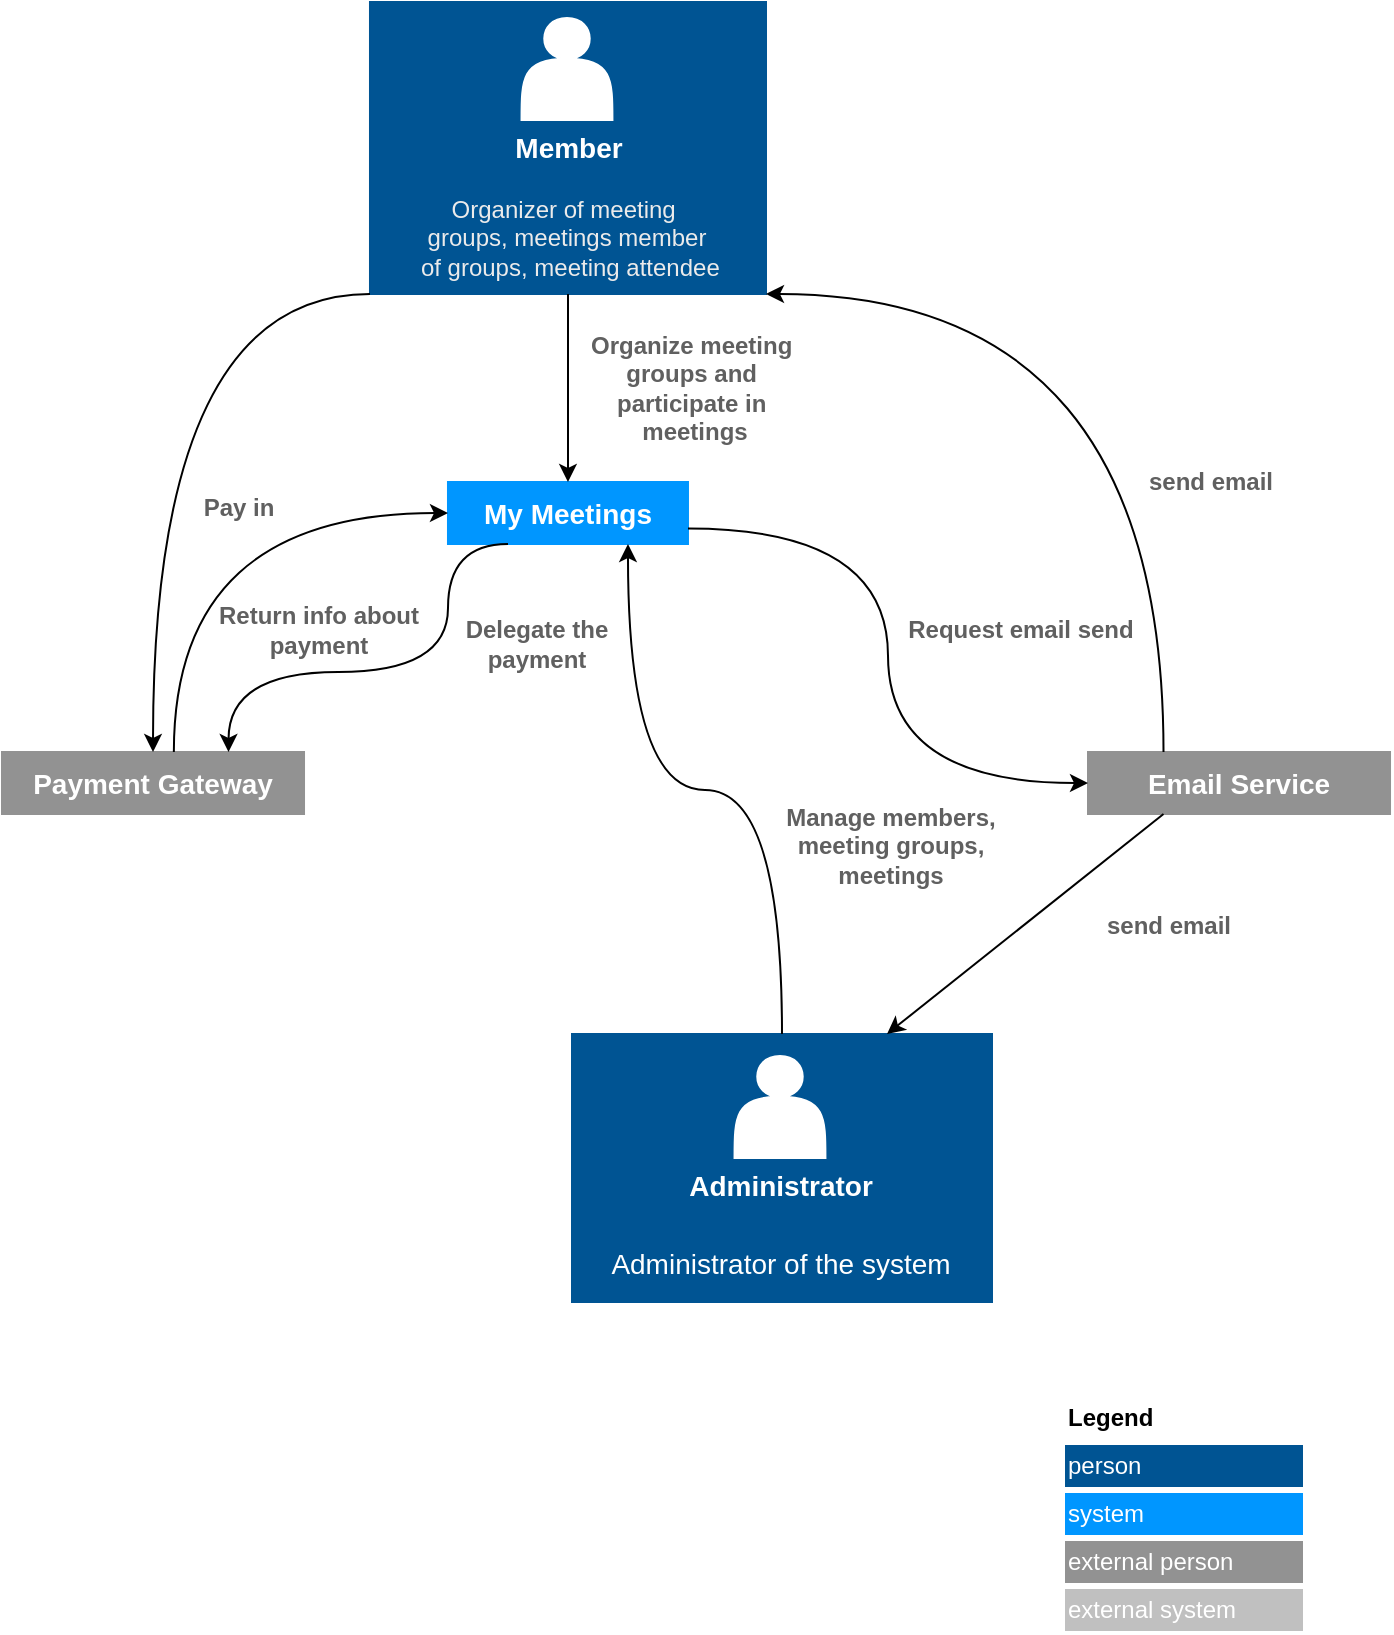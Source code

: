 <mxfile version="28.2.3">
  <diagram name="Trang-1" id="YthBgYOnbqRF2MqmvJ9D">
    <mxGraphModel dx="1351" dy="1731" grid="0" gridSize="10" guides="1" tooltips="1" connect="1" arrows="1" fold="1" page="0" pageScale="1" pageWidth="827" pageHeight="1169" math="0" shadow="0">
      <root>
        <mxCell id="0" />
        <mxCell id="1" parent="0" />
        <mxCell id="lagsqbO43xkKmdAP9FLH-4" value="" style="rounded=0;whiteSpace=wrap;html=1;strokeColor=light-dark(#005493, #ededed);fillColor=light-dark(#005493, #ededed);" vertex="1" parent="1">
          <mxGeometry x="306.99" y="-578" width="198.01" height="146" as="geometry" />
        </mxCell>
        <mxCell id="lagsqbO43xkKmdAP9FLH-5" value="" style="shape=actor;whiteSpace=wrap;html=1;strokeColor=light-dark(#ffffff, #ededed);fillColor=default;fontColor=#333333;gradientColor=none;recursiveResize=1;expand=1;" vertex="1" parent="1">
          <mxGeometry x="382.77" y="-570" width="45.45" height="51" as="geometry" />
        </mxCell>
        <mxCell id="lagsqbO43xkKmdAP9FLH-6" value="&lt;font style=&quot;font-size: 14px; color: light-dark(rgb(255, 255, 255), rgb(237, 237, 237));&quot;&gt;&lt;b&gt;Member&lt;/b&gt;&lt;/font&gt;" style="text;html=1;align=center;verticalAlign=middle;resizable=0;points=[];autosize=1;strokeColor=none;fillColor=none;" vertex="1" parent="1">
          <mxGeometry x="369.99" y="-519" width="72" height="28" as="geometry" />
        </mxCell>
        <mxCell id="lagsqbO43xkKmdAP9FLH-7" value="&lt;span style=&quot;color: light-dark(rgb(235, 235, 235), rgb(237, 237, 237));&quot;&gt;&lt;font&gt;Organizer of meeting&amp;nbsp;&lt;/font&gt;&lt;/span&gt;&lt;div&gt;&lt;span style=&quot;color: light-dark(rgb(235, 235, 235), rgb(237, 237, 237));&quot;&gt;&lt;font&gt;groups, meetings member&lt;/font&gt;&lt;/span&gt;&lt;/div&gt;&lt;div&gt;&lt;span style=&quot;color: light-dark(rgb(235, 235, 235), rgb(237, 237, 237));&quot;&gt;&lt;font&gt;&amp;nbsp;of groups, meeting attendee&lt;/font&gt;&lt;/span&gt;&lt;/div&gt;" style="text;html=1;align=center;verticalAlign=middle;resizable=0;points=[];autosize=1;strokeColor=none;fillColor=none;" vertex="1" parent="1">
          <mxGeometry x="319.99" y="-487" width="171" height="54" as="geometry" />
        </mxCell>
        <mxCell id="lagsqbO43xkKmdAP9FLH-8" value="&lt;font style=&quot;font-size: 14px;&quot;&gt;&lt;b style=&quot;color: light-dark(rgb(255, 255, 255), rgb(237, 237, 237));&quot;&gt;My Meetings&lt;/b&gt;&lt;/font&gt;" style="rounded=0;whiteSpace=wrap;html=1;strokeColor=light-dark(#0096ff, #ededed);fillColor=light-dark(#0096ff, #ededed);" vertex="1" parent="1">
          <mxGeometry x="345.99" y="-338" width="120" height="31" as="geometry" />
        </mxCell>
        <mxCell id="lagsqbO43xkKmdAP9FLH-10" value="&lt;font style=&quot;font-size: 14px;&quot;&gt;&lt;b style=&quot;color: light-dark(rgb(255, 255, 255), rgb(237, 237, 237));&quot;&gt;Payment Gateway&lt;/b&gt;&lt;/font&gt;" style="rounded=0;whiteSpace=wrap;html=1;strokeColor=light-dark(#929292, #ededed);fillColor=light-dark(#929292, #ededed);" vertex="1" parent="1">
          <mxGeometry x="123.0" y="-203" width="151.01" height="31" as="geometry" />
        </mxCell>
        <mxCell id="lagsqbO43xkKmdAP9FLH-11" value="&lt;font style=&quot;font-size: 14px;&quot;&gt;&lt;b style=&quot;color: light-dark(rgb(255, 255, 255), rgb(237, 237, 237));&quot;&gt;Email Service&lt;/b&gt;&lt;/font&gt;" style="rounded=0;whiteSpace=wrap;html=1;strokeColor=light-dark(#929292, #ededed);fillColor=light-dark(#929292, #ededed);" vertex="1" parent="1">
          <mxGeometry x="666" y="-203" width="151.01" height="31" as="geometry" />
        </mxCell>
        <mxCell id="lagsqbO43xkKmdAP9FLH-12" value="" style="endArrow=classic;html=1;rounded=0;exitX=0.5;exitY=1;exitDx=0;exitDy=0;entryX=0.5;entryY=0;entryDx=0;entryDy=0;" edge="1" parent="1" source="lagsqbO43xkKmdAP9FLH-4" target="lagsqbO43xkKmdAP9FLH-8">
          <mxGeometry width="50" height="50" relative="1" as="geometry">
            <mxPoint x="378" y="-289" as="sourcePoint" />
            <mxPoint x="428" y="-339" as="targetPoint" />
          </mxGeometry>
        </mxCell>
        <mxCell id="lagsqbO43xkKmdAP9FLH-13" value="" style="endArrow=classic;html=1;rounded=0;exitX=0;exitY=1;exitDx=0;exitDy=0;entryX=0.5;entryY=0;entryDx=0;entryDy=0;edgeStyle=orthogonalEdgeStyle;curved=1;" edge="1" parent="1" source="lagsqbO43xkKmdAP9FLH-4" target="lagsqbO43xkKmdAP9FLH-10">
          <mxGeometry width="50" height="50" relative="1" as="geometry">
            <mxPoint x="378" y="-289" as="sourcePoint" />
            <mxPoint x="428" y="-339" as="targetPoint" />
            <Array as="points">
              <mxPoint x="199" y="-432" />
            </Array>
          </mxGeometry>
        </mxCell>
        <mxCell id="lagsqbO43xkKmdAP9FLH-14" value="" style="endArrow=classic;html=1;rounded=0;exitX=0.569;exitY=0;exitDx=0;exitDy=0;entryX=0;entryY=0.5;entryDx=0;entryDy=0;edgeStyle=orthogonalEdgeStyle;curved=1;exitPerimeter=0;" edge="1" parent="1" source="lagsqbO43xkKmdAP9FLH-10" target="lagsqbO43xkKmdAP9FLH-8">
          <mxGeometry width="50" height="50" relative="1" as="geometry">
            <mxPoint x="378" y="-289" as="sourcePoint" />
            <mxPoint x="428" y="-339" as="targetPoint" />
            <Array as="points">
              <mxPoint x="209" y="-322" />
            </Array>
          </mxGeometry>
        </mxCell>
        <mxCell id="lagsqbO43xkKmdAP9FLH-15" value="" style="endArrow=classic;html=1;rounded=0;exitX=0.25;exitY=1;exitDx=0;exitDy=0;entryX=0.75;entryY=0;entryDx=0;entryDy=0;edgeStyle=orthogonalEdgeStyle;curved=1;" edge="1" parent="1" source="lagsqbO43xkKmdAP9FLH-8" target="lagsqbO43xkKmdAP9FLH-10">
          <mxGeometry width="50" height="50" relative="1" as="geometry">
            <mxPoint x="219" y="-217" as="sourcePoint" />
            <mxPoint x="356" y="-312" as="targetPoint" />
            <Array as="points">
              <mxPoint x="346" y="-307" />
              <mxPoint x="346" y="-243" />
              <mxPoint x="236" y="-243" />
            </Array>
          </mxGeometry>
        </mxCell>
        <mxCell id="lagsqbO43xkKmdAP9FLH-16" value="" style="rounded=0;whiteSpace=wrap;html=1;strokeColor=light-dark(#005493, #ededed);fillColor=light-dark(#005493, #ededed);" vertex="1" parent="1">
          <mxGeometry x="408" y="-62" width="210" height="134" as="geometry" />
        </mxCell>
        <mxCell id="lagsqbO43xkKmdAP9FLH-17" value="" style="shape=actor;whiteSpace=wrap;html=1;strokeColor=light-dark(#ffffff, #ededed);fillColor=default;fontColor=#333333;gradientColor=none;recursiveResize=1;expand=1;" vertex="1" parent="1">
          <mxGeometry x="489.27" y="-51" width="45.45" height="51" as="geometry" />
        </mxCell>
        <mxCell id="lagsqbO43xkKmdAP9FLH-18" value="&lt;font style=&quot;font-size: 14px; color: light-dark(rgb(255, 255, 255), rgb(237, 237, 237));&quot;&gt;&lt;b&gt;Administrator&lt;/b&gt;&lt;/font&gt;" style="text;html=1;align=center;verticalAlign=middle;resizable=0;points=[];autosize=1;strokeColor=none;fillColor=none;" vertex="1" parent="1">
          <mxGeometry x="456.99" width="110" height="28" as="geometry" />
        </mxCell>
        <mxCell id="lagsqbO43xkKmdAP9FLH-19" value="&lt;font style=&quot;font-size: 14px; color: rgb(255, 255, 255);&quot;&gt;Administrator of the system&lt;/font&gt;" style="text;html=1;align=center;verticalAlign=middle;resizable=0;points=[];autosize=1;strokeColor=none;fillColor=none;" vertex="1" parent="1">
          <mxGeometry x="417.99" y="39" width="188" height="28" as="geometry" />
        </mxCell>
        <mxCell id="lagsqbO43xkKmdAP9FLH-20" value="" style="endArrow=classic;html=1;rounded=0;exitX=0.5;exitY=0;exitDx=0;exitDy=0;entryX=0.75;entryY=1;entryDx=0;entryDy=0;edgeStyle=orthogonalEdgeStyle;curved=1;" edge="1" parent="1" source="lagsqbO43xkKmdAP9FLH-16" target="lagsqbO43xkKmdAP9FLH-8">
          <mxGeometry width="50" height="50" relative="1" as="geometry">
            <mxPoint x="379" y="-11" as="sourcePoint" />
            <mxPoint x="429" y="-61" as="targetPoint" />
            <Array as="points">
              <mxPoint x="513" y="-184" />
              <mxPoint x="436" y="-184" />
            </Array>
          </mxGeometry>
        </mxCell>
        <mxCell id="lagsqbO43xkKmdAP9FLH-21" value="" style="endArrow=classic;html=1;rounded=0;entryX=0;entryY=0.5;entryDx=0;entryDy=0;edgeStyle=orthogonalEdgeStyle;curved=1;exitX=1;exitY=0.75;exitDx=0;exitDy=0;" edge="1" parent="1" source="lagsqbO43xkKmdAP9FLH-8" target="lagsqbO43xkKmdAP9FLH-11">
          <mxGeometry width="50" height="50" relative="1" as="geometry">
            <mxPoint x="471" y="-296" as="sourcePoint" />
            <mxPoint x="429" y="-61" as="targetPoint" />
          </mxGeometry>
        </mxCell>
        <mxCell id="lagsqbO43xkKmdAP9FLH-22" value="" style="endArrow=classic;html=1;rounded=0;exitX=0.25;exitY=0;exitDx=0;exitDy=0;entryX=1;entryY=1;entryDx=0;entryDy=0;edgeStyle=orthogonalEdgeStyle;curved=1;" edge="1" parent="1" source="lagsqbO43xkKmdAP9FLH-11" target="lagsqbO43xkKmdAP9FLH-4">
          <mxGeometry width="50" height="50" relative="1" as="geometry">
            <mxPoint x="379" y="-124" as="sourcePoint" />
            <mxPoint x="429" y="-174" as="targetPoint" />
            <Array as="points">
              <mxPoint x="704" y="-432" />
            </Array>
          </mxGeometry>
        </mxCell>
        <mxCell id="lagsqbO43xkKmdAP9FLH-23" value="" style="endArrow=classic;html=1;rounded=0;exitX=0.25;exitY=1;exitDx=0;exitDy=0;entryX=0.75;entryY=0;entryDx=0;entryDy=0;" edge="1" parent="1" source="lagsqbO43xkKmdAP9FLH-11" target="lagsqbO43xkKmdAP9FLH-16">
          <mxGeometry width="50" height="50" relative="1" as="geometry">
            <mxPoint x="379" y="-124" as="sourcePoint" />
            <mxPoint x="429" y="-174" as="targetPoint" />
          </mxGeometry>
        </mxCell>
        <mxCell id="lagsqbO43xkKmdAP9FLH-25" value="&lt;b style=&quot;color: light-dark(rgb(96, 96, 96), rgb(237, 237, 237));&quot;&gt;Organize meeting&amp;nbsp;&lt;/b&gt;&lt;div&gt;&lt;b style=&quot;color: light-dark(rgb(96, 96, 96), rgb(237, 237, 237));&quot;&gt;groups and&amp;nbsp;&lt;/b&gt;&lt;/div&gt;&lt;div&gt;&lt;b style=&quot;color: light-dark(rgb(96, 96, 96), rgb(237, 237, 237));&quot;&gt;participate in&amp;nbsp;&lt;/b&gt;&lt;/div&gt;&lt;div&gt;&lt;b style=&quot;color: light-dark(rgb(96, 96, 96), rgb(237, 237, 237));&quot;&gt;meetings&lt;/b&gt;&lt;/div&gt;" style="text;html=1;align=center;verticalAlign=middle;resizable=0;points=[];autosize=1;strokeColor=none;fillColor=none;" vertex="1" parent="1">
          <mxGeometry x="408" y="-419" width="122" height="68" as="geometry" />
        </mxCell>
        <mxCell id="lagsqbO43xkKmdAP9FLH-26" value="&lt;font color=&quot;#606060&quot;&gt;&lt;span style=&quot;caret-color: rgb(96, 96, 96);&quot;&gt;&lt;b&gt;send email&lt;/b&gt;&lt;/span&gt;&lt;/font&gt;" style="text;html=1;align=center;verticalAlign=middle;resizable=0;points=[];autosize=1;strokeColor=none;fillColor=none;" vertex="1" parent="1">
          <mxGeometry x="687" y="-351" width="80" height="26" as="geometry" />
        </mxCell>
        <mxCell id="lagsqbO43xkKmdAP9FLH-27" value="&lt;font color=&quot;#606060&quot;&gt;&lt;span style=&quot;caret-color: rgb(96, 96, 96);&quot;&gt;&lt;b&gt;Request email send&lt;/b&gt;&lt;/span&gt;&lt;/font&gt;" style="text;html=1;align=center;verticalAlign=middle;resizable=0;points=[];autosize=1;strokeColor=none;fillColor=none;" vertex="1" parent="1">
          <mxGeometry x="566.99" y="-277" width="131" height="26" as="geometry" />
        </mxCell>
        <mxCell id="lagsqbO43xkKmdAP9FLH-28" value="&lt;font color=&quot;#606060&quot;&gt;&lt;span style=&quot;caret-color: rgb(96, 96, 96);&quot;&gt;&lt;b&gt;Manage members,&lt;/b&gt;&lt;/span&gt;&lt;/font&gt;&lt;div&gt;&lt;font color=&quot;#606060&quot;&gt;&lt;span style=&quot;caret-color: rgb(96, 96, 96);&quot;&gt;&lt;b&gt;meeting groups,&lt;/b&gt;&lt;/span&gt;&lt;/font&gt;&lt;/div&gt;&lt;div&gt;&lt;font color=&quot;#606060&quot;&gt;&lt;span style=&quot;caret-color: rgb(96, 96, 96);&quot;&gt;&lt;b&gt;meetings&lt;/b&gt;&lt;/span&gt;&lt;/font&gt;&lt;/div&gt;" style="text;html=1;align=center;verticalAlign=middle;resizable=0;points=[];autosize=1;strokeColor=none;fillColor=none;" vertex="1" parent="1">
          <mxGeometry x="505" y="-183" width="123" height="54" as="geometry" />
        </mxCell>
        <mxCell id="lagsqbO43xkKmdAP9FLH-29" value="&lt;font color=&quot;#606060&quot;&gt;&lt;span style=&quot;caret-color: rgb(96, 96, 96);&quot;&gt;&lt;b&gt;send email&lt;/b&gt;&lt;/span&gt;&lt;/font&gt;" style="text;html=1;align=center;verticalAlign=middle;resizable=0;points=[];autosize=1;strokeColor=none;fillColor=none;" vertex="1" parent="1">
          <mxGeometry x="666" y="-129" width="80" height="26" as="geometry" />
        </mxCell>
        <mxCell id="lagsqbO43xkKmdAP9FLH-30" value="&lt;font color=&quot;#606060&quot;&gt;&lt;span style=&quot;caret-color: rgb(96, 96, 96);&quot;&gt;&lt;b&gt;Delegate the&lt;/b&gt;&lt;/span&gt;&lt;/font&gt;&lt;div&gt;&lt;font color=&quot;#606060&quot;&gt;&lt;span style=&quot;caret-color: rgb(96, 96, 96);&quot;&gt;&lt;b&gt;payment&lt;/b&gt;&lt;/span&gt;&lt;/font&gt;&lt;/div&gt;" style="text;html=1;align=center;verticalAlign=middle;resizable=0;points=[];autosize=1;strokeColor=none;fillColor=none;" vertex="1" parent="1">
          <mxGeometry x="345.99" y="-277" width="89" height="40" as="geometry" />
        </mxCell>
        <mxCell id="lagsqbO43xkKmdAP9FLH-31" value="&lt;font color=&quot;#606060&quot;&gt;&lt;span style=&quot;caret-color: rgb(96, 96, 96);&quot;&gt;&lt;b&gt;Return info about&lt;/b&gt;&lt;/span&gt;&lt;/font&gt;&lt;div&gt;&lt;font color=&quot;#606060&quot;&gt;&lt;span style=&quot;caret-color: rgb(96, 96, 96);&quot;&gt;&lt;b&gt;payment&lt;/b&gt;&lt;/span&gt;&lt;/font&gt;&lt;/div&gt;" style="text;html=1;align=center;verticalAlign=middle;resizable=0;points=[];autosize=1;strokeColor=none;fillColor=none;" vertex="1" parent="1">
          <mxGeometry x="222" y="-284" width="118" height="40" as="geometry" />
        </mxCell>
        <mxCell id="lagsqbO43xkKmdAP9FLH-32" value="&lt;font color=&quot;#606060&quot;&gt;&lt;span style=&quot;caret-color: rgb(96, 96, 96);&quot;&gt;&lt;b&gt;Pay in&lt;/b&gt;&lt;/span&gt;&lt;/font&gt;" style="text;html=1;align=center;verticalAlign=middle;resizable=0;points=[];autosize=1;strokeColor=none;fillColor=none;" vertex="1" parent="1">
          <mxGeometry x="214" y="-338" width="53" height="26" as="geometry" />
        </mxCell>
        <mxCell id="lagsqbO43xkKmdAP9FLH-33" value="&lt;b&gt;Legend&lt;/b&gt;" style="rounded=0;whiteSpace=wrap;html=1;align=left;strokeColor=light-dark(#ffffff, #ededed);" vertex="1" parent="1">
          <mxGeometry x="654" y="119" width="120" height="22" as="geometry" />
        </mxCell>
        <mxCell id="lagsqbO43xkKmdAP9FLH-34" value="&lt;span style=&quot;color: light-dark(rgb(255, 255, 255), rgb(237, 237, 237));&quot;&gt;person&lt;/span&gt;" style="rounded=0;whiteSpace=wrap;html=1;align=left;strokeColor=light-dark(#ffffff, #ededed);fillColor=light-dark(#005493, #ededed);" vertex="1" parent="1">
          <mxGeometry x="654" y="143" width="120" height="22" as="geometry" />
        </mxCell>
        <mxCell id="lagsqbO43xkKmdAP9FLH-35" value="&lt;span style=&quot;color: light-dark(rgb(255, 255, 255), rgb(237, 237, 237));&quot;&gt;system&lt;/span&gt;" style="rounded=0;whiteSpace=wrap;html=1;align=left;strokeColor=light-dark(#ffffff, #ededed);fillColor=light-dark(#0096ff, #ededed);" vertex="1" parent="1">
          <mxGeometry x="654" y="167" width="120" height="22" as="geometry" />
        </mxCell>
        <mxCell id="lagsqbO43xkKmdAP9FLH-36" value="&lt;span style=&quot;color: light-dark(rgb(255, 255, 255), rgb(237, 237, 237));&quot;&gt;external person&lt;/span&gt;" style="rounded=0;whiteSpace=wrap;html=1;align=left;strokeColor=light-dark(#ffffff, #ededed);fillColor=light-dark(#929292, #ededed);" vertex="1" parent="1">
          <mxGeometry x="654" y="191" width="120" height="22" as="geometry" />
        </mxCell>
        <mxCell id="lagsqbO43xkKmdAP9FLH-37" value="&lt;span style=&quot;color: light-dark(rgb(255, 255, 255), rgb(237, 237, 237));&quot;&gt;external system&lt;/span&gt;" style="rounded=0;whiteSpace=wrap;html=1;align=left;strokeColor=light-dark(#ffffff, #ededed);fillColor=light-dark(#c0c0c0, #ededed);" vertex="1" parent="1">
          <mxGeometry x="654" y="215" width="120" height="22" as="geometry" />
        </mxCell>
      </root>
    </mxGraphModel>
  </diagram>
</mxfile>

